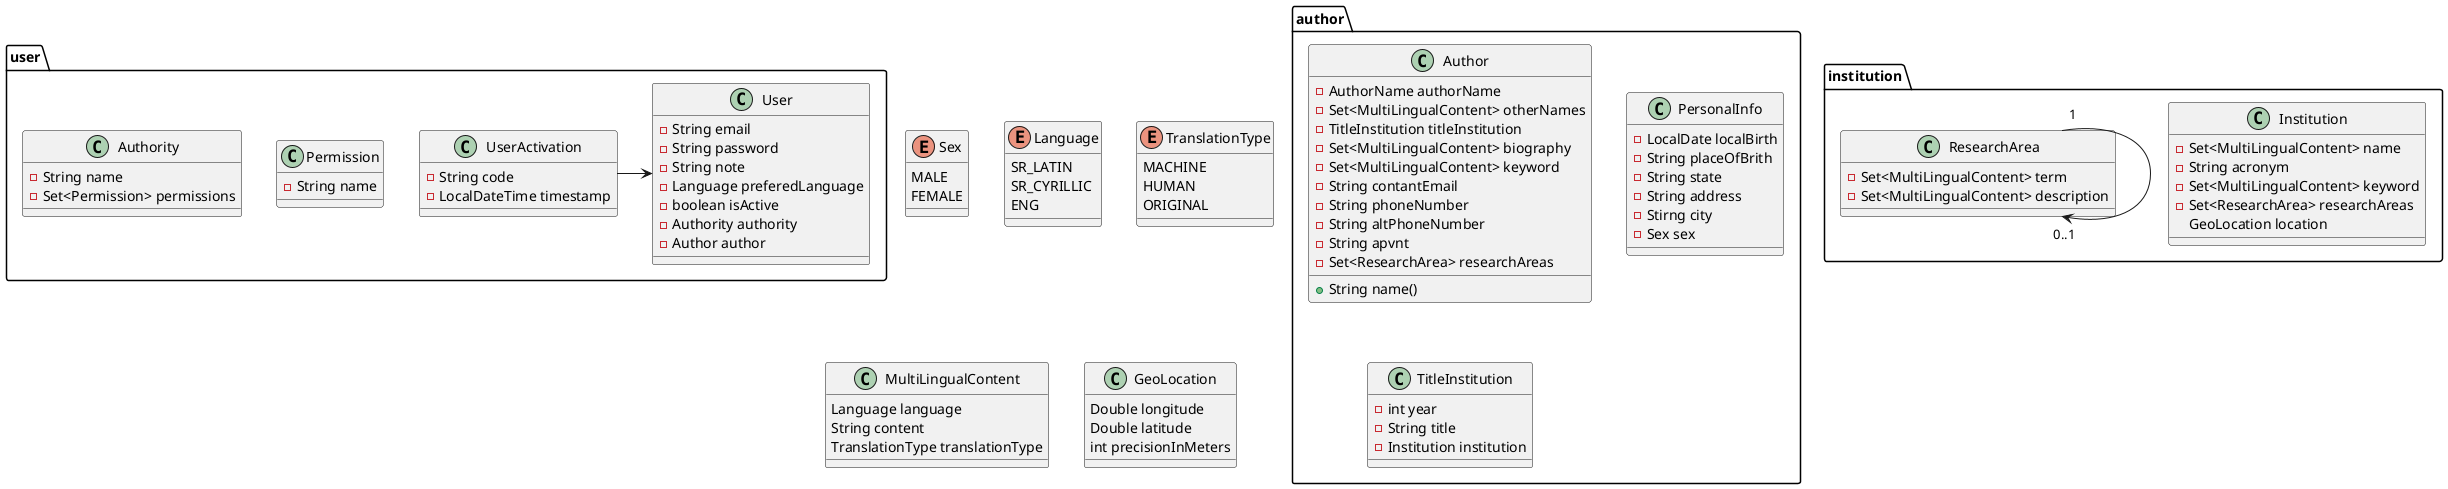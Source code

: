 @startuml

'TODO: Da li uri kod ovih objekata predstavlja ID?
'TODO: Za sta suzi locale
'TODO: Sta da radim sa reocrd DTO
'TODO: Author Position i Title razlike?
'TODO: Da li treba JMBG u autora
'TODO: Sta je PAVNT
'TODO: Da li treba za autora is active
'TODO: Fizicko ili logicko brisanje
'TODO: Da li da autora identifikujemo preko ID foregin key ili preko emaila ili kako vec
'TODO: Da li se Author ima id Usera ili User ima id Authora 

enum Sex {
  MALE
  FEMALE
}

enum Language {
  SR_LATIN
  SR_CYRILLIC
  ENG
}

enum TranslationType {
  MACHINE
  HUMAN
  ORIGINAL
}

class MultiLingualContent {
  Language language
  String content
  TranslationType translationType
}

class GeoLocation {
  Double longitude
  Double latitude
  int precisionInMeters
}

package user {
  
  class Permission {
    -String name
  }
  
  class Authority {
    -String name
    -Set<Permission> permissions 
  }


  class User {
    -String email
    -String password
    -String note
    -Language preferedLanguage
    -boolean isActive
    -Authority authority
    -Author author
  }

  class UserActivation {
    -String code
    -LocalDateTime timestamp
  }
  UserActivation -> User
}




package author {
  class Author {
    -AuthorName authorName
    -Set<MultiLingualContent> otherNames
    +String name()
    -TitleInstitution titleInstitution
    -Set<MultiLingualContent> biography
    -Set<MultiLingualContent> keyword
    -String contantEmail
    -String phoneNumber
    -String altPhoneNumber
    -String apvnt
    -Set<ResearchArea> researchAreas 

  }
  ' TODO: What is other format names


  class PersonalInfo {
    -LocalDate localBirth
    -String placeOfBrith
    -String state
    -String address
    -Stirng city
    -Sex sex
  }

' TODO: Da li ce nekada biti potrebna instorija kada je dobio koje zvanje, da li je potrebna samo zadnja institucija ili?
  class TitleInstitution {
    -int year
    -String title
    -Institution institution
  }

}


' TODO: Sta je someName
package institution {
  class Institution {
    -Set<MultiLingualContent> name
    -String acronym
    -Set<MultiLingualContent> keyword
    -Set<ResearchArea> researchAreas
    GeoLocation location
  }

  class ResearchArea {
    -Set<MultiLingualContent> term
    -Set<MultiLingualContent> description
  }
  ResearchArea "1" --> "0..1" ResearchArea


}


@enduml
